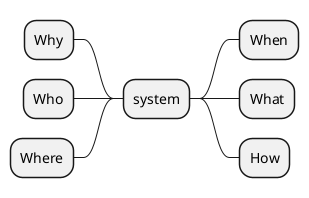 
@startmindmap something

+ system

-- Why

-- Who

-- Where

++ When

++ What

++ How


@endmindmap
